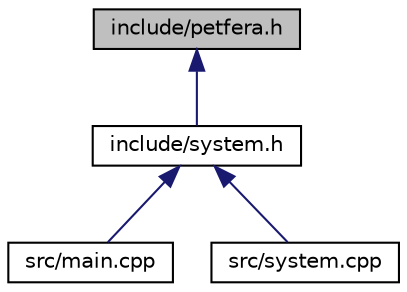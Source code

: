digraph "include/petfera.h"
{
  edge [fontname="Helvetica",fontsize="10",labelfontname="Helvetica",labelfontsize="10"];
  node [fontname="Helvetica",fontsize="10",shape=record];
  Node22 [label="include/petfera.h",height=0.2,width=0.4,color="black", fillcolor="grey75", style="filled", fontcolor="black"];
  Node22 -> Node23 [dir="back",color="midnightblue",fontsize="10",style="solid",fontname="Helvetica"];
  Node23 [label="include/system.h",height=0.2,width=0.4,color="black", fillcolor="white", style="filled",URL="$system_8h.html",tooltip="Classe responsável por controlar todo o programa. "];
  Node23 -> Node24 [dir="back",color="midnightblue",fontsize="10",style="solid",fontname="Helvetica"];
  Node24 [label="src/main.cpp",height=0.2,width=0.4,color="black", fillcolor="white", style="filled",URL="$main_8cpp.html"];
  Node23 -> Node25 [dir="back",color="midnightblue",fontsize="10",style="solid",fontname="Helvetica"];
  Node25 [label="src/system.cpp",height=0.2,width=0.4,color="black", fillcolor="white", style="filled",URL="$system_8cpp.html",tooltip="Sistema central que controla as principais ações do SuperFera. "];
}
